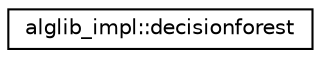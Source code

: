 digraph "Graphical Class Hierarchy"
{
  edge [fontname="Helvetica",fontsize="10",labelfontname="Helvetica",labelfontsize="10"];
  node [fontname="Helvetica",fontsize="10",shape=record];
  rankdir="LR";
  Node0 [label="alglib_impl::decisionforest",height=0.2,width=0.4,color="black", fillcolor="white", style="filled",URL="$structalglib__impl_1_1decisionforest.html"];
}
